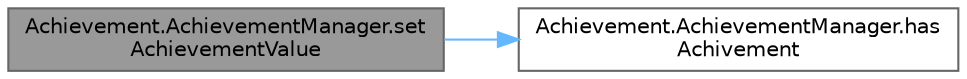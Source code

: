 digraph "Achievement.AchievementManager.setAchievementValue"
{
 // LATEX_PDF_SIZE
  bgcolor="transparent";
  edge [fontname=Helvetica,fontsize=10,labelfontname=Helvetica,labelfontsize=10];
  node [fontname=Helvetica,fontsize=10,shape=box,height=0.2,width=0.4];
  rankdir="LR";
  Node1 [id="Node000001",label="Achievement.AchievementManager.set\lAchievementValue",height=0.2,width=0.4,color="gray40", fillcolor="grey60", style="filled", fontcolor="black",tooltip=" "];
  Node1 -> Node2 [id="edge1_Node000001_Node000002",color="steelblue1",style="solid",tooltip=" "];
  Node2 [id="Node000002",label="Achievement.AchievementManager.has\lAchivement",height=0.2,width=0.4,color="grey40", fillcolor="white", style="filled",URL="$class_achievement_1_1_achievement_manager.html#a7dab5e132b52d6d3af425644798f941c",tooltip=" "];
}
